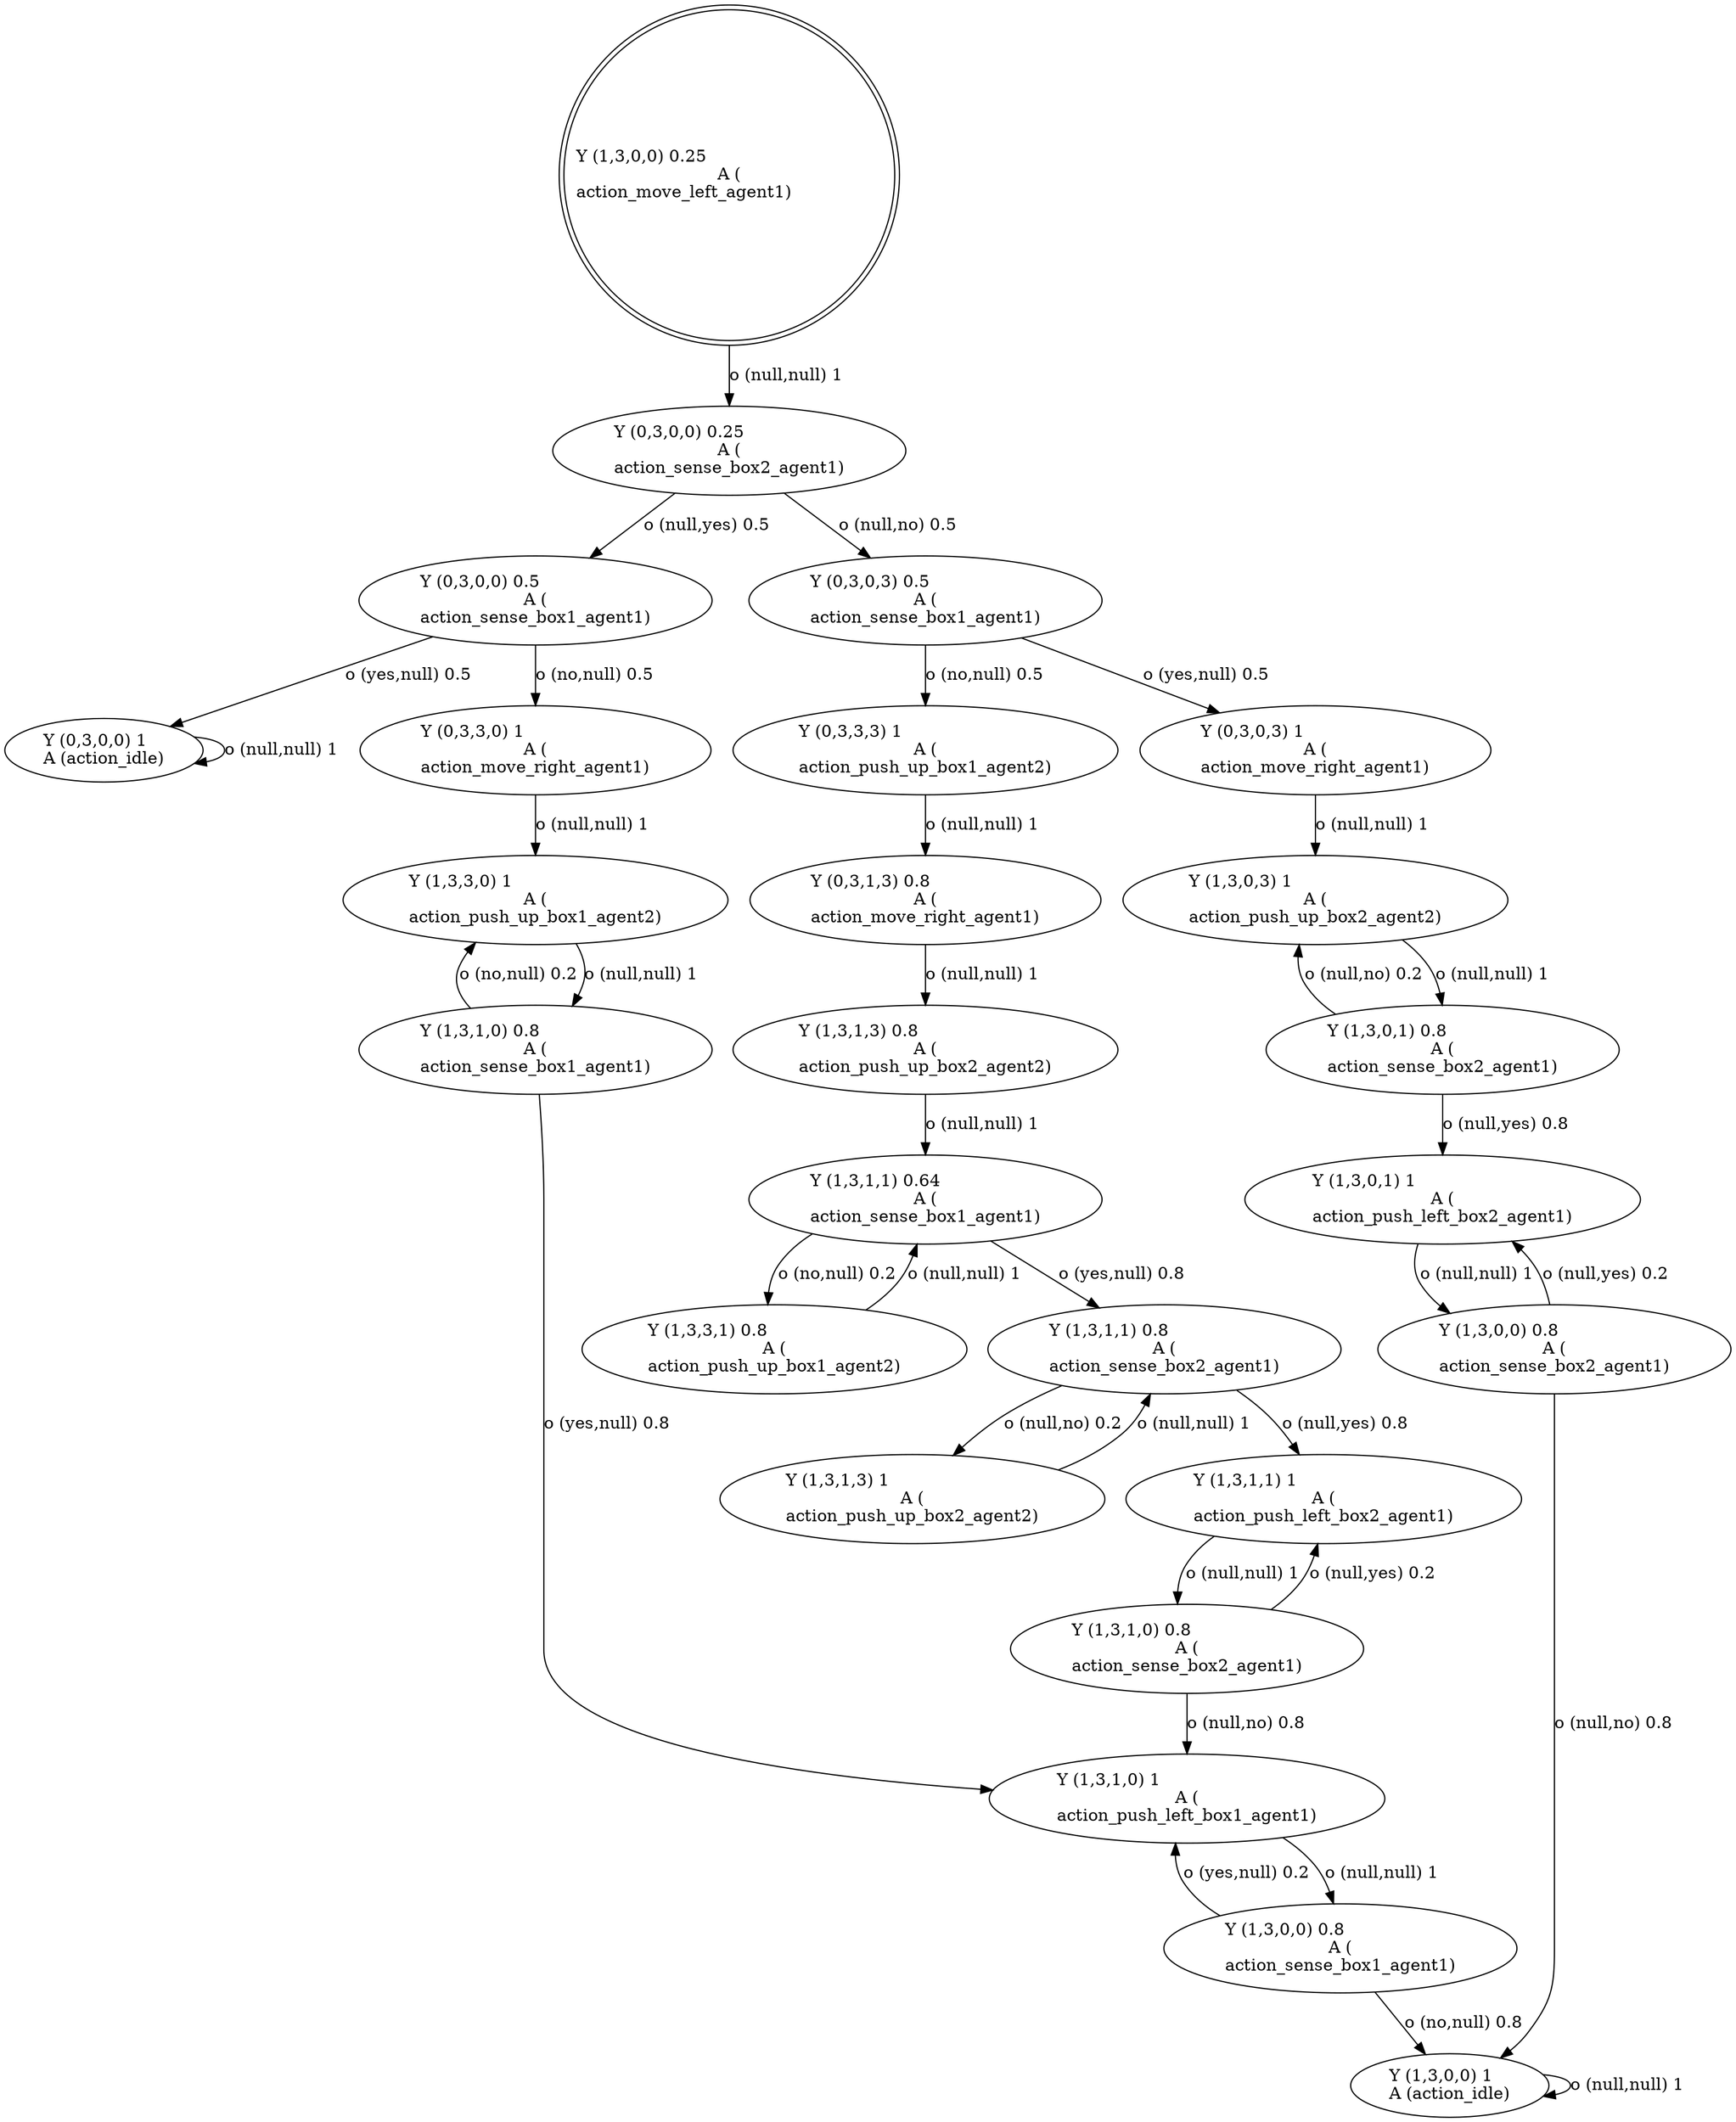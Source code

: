 digraph G
{
root [label="Y (1,3,0,0) 0.25\lA (\naction_move_left_agent1)\l" shape=doublecircle labeljust="l"];
x0row5 [label="Y (0,3,0,0) 0.25\lA (\naction_sense_box2_agent1)\l"];
x0row8 [label="Y (0,3,0,0) 0.5\lA (\naction_sense_box1_agent1)\l"];
x0row9 [label="Y (0,3,0,3) 0.5\lA (\naction_sense_box1_agent1)\l"];
x0row20 [label="Y (0,3,0,0) 1\lA (action_idle)\l"];
x0row21 [label="Y (0,3,3,0) 1\lA (\naction_move_right_agent1)\l"];
x0row26 [label="Y (1,3,0,0) 1\lA (action_idle)\l"];
x0row30 [label="Y (1,3,3,0) 1\lA (\naction_push_up_box1_agent2)\l"];
x0row35 [label="Y (1,3,1,0) 0.8\lA (\naction_sense_box1_agent1)\l"];
x0row39 [label="Y (1,3,1,0) 1\lA (\naction_push_left_box1_agent1)\l"];
x0row46 [label="Y (1,3,0,0) 0.8\lA (\naction_sense_box1_agent1)\l"];
x0row60 [label="Y (0,3,0,3) 1\lA (\naction_move_right_agent1)\l"];
x0row61 [label="Y (0,3,3,3) 1\lA (\naction_push_up_box1_agent2)\l"];
x0row67 [label="Y (1,3,0,3) 1\lA (\naction_push_up_box2_agent2)\l"];
x0row70 [label="Y (1,3,0,1) 0.8\lA (\naction_sense_box2_agent1)\l"];
x0row73 [label="Y (1,3,0,1) 1\lA (\naction_push_left_box2_agent1)\l"];
x0row80 [label="Y (1,3,0,0) 0.8\lA (\naction_sense_box2_agent1)\l"];
x0row93 [label="Y (0,3,1,3) 0.8\lA (\naction_move_right_agent1)\l"];
x0row98 [label="Y (1,3,1,3) 0.8\lA (\naction_push_up_box2_agent2)\l"];
x0row102 [label="Y (1,3,1,1) 0.64\lA (\naction_sense_box1_agent1)\l"];
x0row104 [label="Y (1,3,1,3) 1\lA (\naction_push_up_box2_agent2)\l"];
x0row113 [label="Y (1,3,1,1) 0.8\lA (\naction_sense_box2_agent1)\l"];
x0row114 [label="Y (1,3,3,1) 0.8\lA (\naction_push_up_box1_agent2)\l"];
x0row118 [label="Y (1,3,1,1) 1\lA (\naction_push_left_box2_agent1)\l"];
x0row127 [label="Y (1,3,1,0) 0.8\lA (\naction_sense_box2_agent1)\l"];
root -> x0row5 [label="o (null,null) 1\l"];
x0row5 -> x0row8 [label="o (null,yes) 0.5\l"];
x0row5 -> x0row9 [label="o (null,no) 0.5\l"];
x0row8 -> x0row20 [label="o (yes,null) 0.5\l"];
x0row8 -> x0row21 [label="o (no,null) 0.5\l"];
x0row20 -> x0row20 [label="o (null,null) 1\l"];
x0row21 -> x0row30 [label="o (null,null) 1\l"];
x0row30 -> x0row35 [label="o (null,null) 1\l"];
x0row35 -> x0row39 [label="o (yes,null) 0.8\l"];
x0row35 -> x0row30 [label="o (no,null) 0.2\l"];
x0row39 -> x0row46 [label="o (null,null) 1\l"];
x0row46 -> x0row39 [label="o (yes,null) 0.2\l"];
x0row46 -> x0row26 [label="o (no,null) 0.8\l"];
x0row26 -> x0row26 [label="o (null,null) 1\l"];
x0row9 -> x0row60 [label="o (yes,null) 0.5\l"];
x0row9 -> x0row61 [label="o (no,null) 0.5\l"];
x0row60 -> x0row67 [label="o (null,null) 1\l"];
x0row67 -> x0row70 [label="o (null,null) 1\l"];
x0row70 -> x0row73 [label="o (null,yes) 0.8\l"];
x0row70 -> x0row67 [label="o (null,no) 0.2\l"];
x0row73 -> x0row80 [label="o (null,null) 1\l"];
x0row80 -> x0row73 [label="o (null,yes) 0.2\l"];
x0row80 -> x0row26 [label="o (null,no) 0.8\l"];
x0row61 -> x0row93 [label="o (null,null) 1\l"];
x0row93 -> x0row98 [label="o (null,null) 1\l"];
x0row98 -> x0row102 [label="o (null,null) 1\l"];
x0row102 -> x0row113 [label="o (yes,null) 0.8\l"];
x0row102 -> x0row114 [label="o (no,null) 0.2\l"];
x0row113 -> x0row118 [label="o (null,yes) 0.8\l"];
x0row113 -> x0row104 [label="o (null,no) 0.2\l"];
x0row118 -> x0row127 [label="o (null,null) 1\l"];
x0row127 -> x0row118 [label="o (null,yes) 0.2\l"];
x0row127 -> x0row39 [label="o (null,no) 0.8\l"];
x0row104 -> x0row113 [label="o (null,null) 1\l"];
x0row114 -> x0row102 [label="o (null,null) 1\l"];
}
